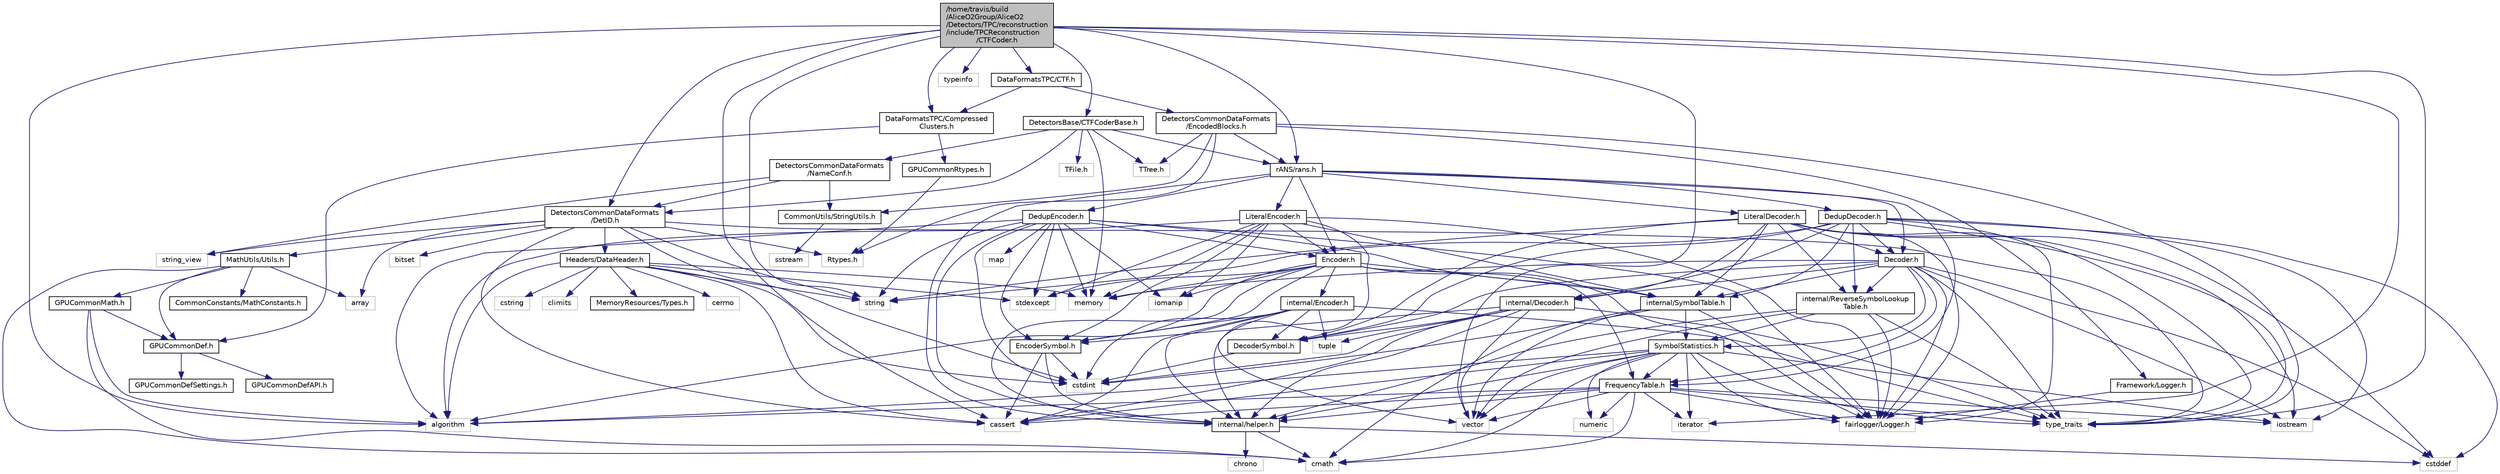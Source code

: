 digraph "/home/travis/build/AliceO2Group/AliceO2/Detectors/TPC/reconstruction/include/TPCReconstruction/CTFCoder.h"
{
 // INTERACTIVE_SVG=YES
  bgcolor="transparent";
  edge [fontname="Helvetica",fontsize="10",labelfontname="Helvetica",labelfontsize="10"];
  node [fontname="Helvetica",fontsize="10",shape=record];
  Node0 [label="/home/travis/build\l/AliceO2Group/AliceO2\l/Detectors/TPC/reconstruction\l/include/TPCReconstruction\l/CTFCoder.h",height=0.2,width=0.4,color="black", fillcolor="grey75", style="filled", fontcolor="black"];
  Node0 -> Node1 [color="midnightblue",fontsize="10",style="solid",fontname="Helvetica"];
  Node1 [label="algorithm",height=0.2,width=0.4,color="grey75"];
  Node0 -> Node2 [color="midnightblue",fontsize="10",style="solid",fontname="Helvetica"];
  Node2 [label="iterator",height=0.2,width=0.4,color="grey75"];
  Node0 -> Node3 [color="midnightblue",fontsize="10",style="solid",fontname="Helvetica"];
  Node3 [label="string",height=0.2,width=0.4,color="grey75"];
  Node0 -> Node4 [color="midnightblue",fontsize="10",style="solid",fontname="Helvetica"];
  Node4 [label="cassert",height=0.2,width=0.4,color="grey75"];
  Node0 -> Node5 [color="midnightblue",fontsize="10",style="solid",fontname="Helvetica"];
  Node5 [label="type_traits",height=0.2,width=0.4,color="grey75"];
  Node0 -> Node6 [color="midnightblue",fontsize="10",style="solid",fontname="Helvetica"];
  Node6 [label="typeinfo",height=0.2,width=0.4,color="grey75"];
  Node0 -> Node7 [color="midnightblue",fontsize="10",style="solid",fontname="Helvetica"];
  Node7 [label="vector",height=0.2,width=0.4,color="grey75"];
  Node0 -> Node8 [color="midnightblue",fontsize="10",style="solid",fontname="Helvetica"];
  Node8 [label="DataFormatsTPC/CTF.h",height=0.2,width=0.4,color="black",URL="$d8/d9c/TPC_2include_2DataFormatsTPC_2CTF_8h.html"];
  Node8 -> Node9 [color="midnightblue",fontsize="10",style="solid",fontname="Helvetica"];
  Node9 [label="DetectorsCommonDataFormats\l/EncodedBlocks.h",height=0.2,width=0.4,color="black",URL="$da/d91/EncodedBlocks_8h.html"];
  Node9 -> Node5 [color="midnightblue",fontsize="10",style="solid",fontname="Helvetica"];
  Node9 -> Node10 [color="midnightblue",fontsize="10",style="solid",fontname="Helvetica"];
  Node10 [label="Rtypes.h",height=0.2,width=0.4,color="grey75"];
  Node9 -> Node11 [color="midnightblue",fontsize="10",style="solid",fontname="Helvetica"];
  Node11 [label="rANS/rans.h",height=0.2,width=0.4,color="black",URL="$d4/de7/rans_8h.html",tooltip="header for public api "];
  Node11 -> Node12 [color="midnightblue",fontsize="10",style="solid",fontname="Helvetica"];
  Node12 [label="FrequencyTable.h",height=0.2,width=0.4,color="black",URL="$dd/d65/FrequencyTable_8h.html",tooltip="Histogram to depict frequencies of source symbols for rANS compression. "];
  Node12 -> Node1 [color="midnightblue",fontsize="10",style="solid",fontname="Helvetica"];
  Node12 -> Node4 [color="midnightblue",fontsize="10",style="solid",fontname="Helvetica"];
  Node12 -> Node13 [color="midnightblue",fontsize="10",style="solid",fontname="Helvetica"];
  Node13 [label="cmath",height=0.2,width=0.4,color="grey75"];
  Node12 -> Node14 [color="midnightblue",fontsize="10",style="solid",fontname="Helvetica"];
  Node14 [label="iostream",height=0.2,width=0.4,color="grey75"];
  Node12 -> Node2 [color="midnightblue",fontsize="10",style="solid",fontname="Helvetica"];
  Node12 -> Node15 [color="midnightblue",fontsize="10",style="solid",fontname="Helvetica"];
  Node15 [label="numeric",height=0.2,width=0.4,color="grey75"];
  Node12 -> Node5 [color="midnightblue",fontsize="10",style="solid",fontname="Helvetica"];
  Node12 -> Node7 [color="midnightblue",fontsize="10",style="solid",fontname="Helvetica"];
  Node12 -> Node16 [color="midnightblue",fontsize="10",style="solid",fontname="Helvetica"];
  Node16 [label="fairlogger/Logger.h",height=0.2,width=0.4,color="grey75"];
  Node12 -> Node17 [color="midnightblue",fontsize="10",style="solid",fontname="Helvetica"];
  Node17 [label="internal/helper.h",height=0.2,width=0.4,color="black",URL="$d4/da1/helper_8h.html",tooltip="various helper functions "];
  Node17 -> Node18 [color="midnightblue",fontsize="10",style="solid",fontname="Helvetica"];
  Node18 [label="cstddef",height=0.2,width=0.4,color="grey75"];
  Node17 -> Node13 [color="midnightblue",fontsize="10",style="solid",fontname="Helvetica"];
  Node17 -> Node19 [color="midnightblue",fontsize="10",style="solid",fontname="Helvetica"];
  Node19 [label="chrono",height=0.2,width=0.4,color="grey75"];
  Node11 -> Node20 [color="midnightblue",fontsize="10",style="solid",fontname="Helvetica"];
  Node20 [label="Encoder.h",height=0.2,width=0.4,color="black",URL="$dd/d74/Utilities_2rANS_2include_2rANS_2Encoder_8h.html"];
  Node20 -> Node21 [color="midnightblue",fontsize="10",style="solid",fontname="Helvetica"];
  Node21 [label="internal/Encoder.h",height=0.2,width=0.4,color="black",URL="$de/d8e/Utilities_2rANS_2include_2rANS_2internal_2Encoder_8h.html"];
  Node21 -> Node7 [color="midnightblue",fontsize="10",style="solid",fontname="Helvetica"];
  Node21 -> Node22 [color="midnightblue",fontsize="10",style="solid",fontname="Helvetica"];
  Node22 [label="cstdint",height=0.2,width=0.4,color="grey75"];
  Node21 -> Node4 [color="midnightblue",fontsize="10",style="solid",fontname="Helvetica"];
  Node21 -> Node5 [color="midnightblue",fontsize="10",style="solid",fontname="Helvetica"];
  Node21 -> Node23 [color="midnightblue",fontsize="10",style="solid",fontname="Helvetica"];
  Node23 [label="tuple",height=0.2,width=0.4,color="grey75"];
  Node21 -> Node24 [color="midnightblue",fontsize="10",style="solid",fontname="Helvetica"];
  Node24 [label="DecoderSymbol.h",height=0.2,width=0.4,color="black",URL="$d7/d99/DecoderSymbol_8h.html",tooltip="Structure containing all relevant information for decoding a rANS encoded symbol. ..."];
  Node24 -> Node22 [color="midnightblue",fontsize="10",style="solid",fontname="Helvetica"];
  Node21 -> Node25 [color="midnightblue",fontsize="10",style="solid",fontname="Helvetica"];
  Node25 [label="EncoderSymbol.h",height=0.2,width=0.4,color="black",URL="$d2/d53/EncoderSymbol_8h.html",tooltip="Structure containing all relevant information to encode a symbol. "];
  Node25 -> Node22 [color="midnightblue",fontsize="10",style="solid",fontname="Helvetica"];
  Node25 -> Node4 [color="midnightblue",fontsize="10",style="solid",fontname="Helvetica"];
  Node25 -> Node17 [color="midnightblue",fontsize="10",style="solid",fontname="Helvetica"];
  Node21 -> Node17 [color="midnightblue",fontsize="10",style="solid",fontname="Helvetica"];
  Node20 -> Node26 [color="midnightblue",fontsize="10",style="solid",fontname="Helvetica"];
  Node26 [label="memory",height=0.2,width=0.4,color="grey75"];
  Node20 -> Node1 [color="midnightblue",fontsize="10",style="solid",fontname="Helvetica"];
  Node20 -> Node27 [color="midnightblue",fontsize="10",style="solid",fontname="Helvetica"];
  Node27 [label="iomanip",height=0.2,width=0.4,color="grey75"];
  Node20 -> Node16 [color="midnightblue",fontsize="10",style="solid",fontname="Helvetica"];
  Node20 -> Node28 [color="midnightblue",fontsize="10",style="solid",fontname="Helvetica"];
  Node28 [label="stdexcept",height=0.2,width=0.4,color="grey75"];
  Node20 -> Node25 [color="midnightblue",fontsize="10",style="solid",fontname="Helvetica"];
  Node20 -> Node17 [color="midnightblue",fontsize="10",style="solid",fontname="Helvetica"];
  Node20 -> Node29 [color="midnightblue",fontsize="10",style="solid",fontname="Helvetica"];
  Node29 [label="internal/SymbolTable.h",height=0.2,width=0.4,color="black",URL="$d8/dd9/SymbolTable_8h.html",tooltip="Container for information needed to encode/decode a symbol of the alphabet. "];
  Node29 -> Node7 [color="midnightblue",fontsize="10",style="solid",fontname="Helvetica"];
  Node29 -> Node22 [color="midnightblue",fontsize="10",style="solid",fontname="Helvetica"];
  Node29 -> Node13 [color="midnightblue",fontsize="10",style="solid",fontname="Helvetica"];
  Node29 -> Node16 [color="midnightblue",fontsize="10",style="solid",fontname="Helvetica"];
  Node29 -> Node30 [color="midnightblue",fontsize="10",style="solid",fontname="Helvetica"];
  Node30 [label="SymbolStatistics.h",height=0.2,width=0.4,color="black",URL="$d0/d51/SymbolStatistics_8h.html",tooltip="Structure to depict the distribution of symbols in the source message. "];
  Node30 -> Node1 [color="midnightblue",fontsize="10",style="solid",fontname="Helvetica"];
  Node30 -> Node4 [color="midnightblue",fontsize="10",style="solid",fontname="Helvetica"];
  Node30 -> Node14 [color="midnightblue",fontsize="10",style="solid",fontname="Helvetica"];
  Node30 -> Node15 [color="midnightblue",fontsize="10",style="solid",fontname="Helvetica"];
  Node30 -> Node7 [color="midnightblue",fontsize="10",style="solid",fontname="Helvetica"];
  Node30 -> Node13 [color="midnightblue",fontsize="10",style="solid",fontname="Helvetica"];
  Node30 -> Node2 [color="midnightblue",fontsize="10",style="solid",fontname="Helvetica"];
  Node30 -> Node5 [color="midnightblue",fontsize="10",style="solid",fontname="Helvetica"];
  Node30 -> Node16 [color="midnightblue",fontsize="10",style="solid",fontname="Helvetica"];
  Node30 -> Node17 [color="midnightblue",fontsize="10",style="solid",fontname="Helvetica"];
  Node30 -> Node12 [color="midnightblue",fontsize="10",style="solid",fontname="Helvetica"];
  Node20 -> Node12 [color="midnightblue",fontsize="10",style="solid",fontname="Helvetica"];
  Node11 -> Node31 [color="midnightblue",fontsize="10",style="solid",fontname="Helvetica"];
  Node31 [label="Decoder.h",height=0.2,width=0.4,color="black",URL="$dc/d62/Utilities_2rANS_2include_2rANS_2Decoder_8h.html"];
  Node31 -> Node32 [color="midnightblue",fontsize="10",style="solid",fontname="Helvetica"];
  Node32 [label="internal/Decoder.h",height=0.2,width=0.4,color="black",URL="$d6/dfb/Utilities_2rANS_2include_2rANS_2internal_2Decoder_8h.html"];
  Node32 -> Node7 [color="midnightblue",fontsize="10",style="solid",fontname="Helvetica"];
  Node32 -> Node22 [color="midnightblue",fontsize="10",style="solid",fontname="Helvetica"];
  Node32 -> Node4 [color="midnightblue",fontsize="10",style="solid",fontname="Helvetica"];
  Node32 -> Node23 [color="midnightblue",fontsize="10",style="solid",fontname="Helvetica"];
  Node32 -> Node5 [color="midnightblue",fontsize="10",style="solid",fontname="Helvetica"];
  Node32 -> Node24 [color="midnightblue",fontsize="10",style="solid",fontname="Helvetica"];
  Node32 -> Node25 [color="midnightblue",fontsize="10",style="solid",fontname="Helvetica"];
  Node32 -> Node17 [color="midnightblue",fontsize="10",style="solid",fontname="Helvetica"];
  Node31 -> Node18 [color="midnightblue",fontsize="10",style="solid",fontname="Helvetica"];
  Node31 -> Node5 [color="midnightblue",fontsize="10",style="solid",fontname="Helvetica"];
  Node31 -> Node14 [color="midnightblue",fontsize="10",style="solid",fontname="Helvetica"];
  Node31 -> Node26 [color="midnightblue",fontsize="10",style="solid",fontname="Helvetica"];
  Node31 -> Node16 [color="midnightblue",fontsize="10",style="solid",fontname="Helvetica"];
  Node31 -> Node12 [color="midnightblue",fontsize="10",style="solid",fontname="Helvetica"];
  Node31 -> Node24 [color="midnightblue",fontsize="10",style="solid",fontname="Helvetica"];
  Node31 -> Node33 [color="midnightblue",fontsize="10",style="solid",fontname="Helvetica"];
  Node33 [label="internal/ReverseSymbolLookup\lTable.h",height=0.2,width=0.4,color="black",URL="$dc/d3b/ReverseSymbolLookupTable_8h.html",tooltip="Maps CDF back to source symbol - needed for the decoder. "];
  Node33 -> Node7 [color="midnightblue",fontsize="10",style="solid",fontname="Helvetica"];
  Node33 -> Node5 [color="midnightblue",fontsize="10",style="solid",fontname="Helvetica"];
  Node33 -> Node16 [color="midnightblue",fontsize="10",style="solid",fontname="Helvetica"];
  Node33 -> Node17 [color="midnightblue",fontsize="10",style="solid",fontname="Helvetica"];
  Node33 -> Node30 [color="midnightblue",fontsize="10",style="solid",fontname="Helvetica"];
  Node31 -> Node29 [color="midnightblue",fontsize="10",style="solid",fontname="Helvetica"];
  Node31 -> Node30 [color="midnightblue",fontsize="10",style="solid",fontname="Helvetica"];
  Node11 -> Node34 [color="midnightblue",fontsize="10",style="solid",fontname="Helvetica"];
  Node34 [label="DedupEncoder.h",height=0.2,width=0.4,color="black",URL="$d5/ddf/DedupEncoder_8h.html"];
  Node34 -> Node20 [color="midnightblue",fontsize="10",style="solid",fontname="Helvetica"];
  Node34 -> Node26 [color="midnightblue",fontsize="10",style="solid",fontname="Helvetica"];
  Node34 -> Node1 [color="midnightblue",fontsize="10",style="solid",fontname="Helvetica"];
  Node34 -> Node27 [color="midnightblue",fontsize="10",style="solid",fontname="Helvetica"];
  Node34 -> Node35 [color="midnightblue",fontsize="10",style="solid",fontname="Helvetica"];
  Node35 [label="map",height=0.2,width=0.4,color="grey75"];
  Node34 -> Node22 [color="midnightblue",fontsize="10",style="solid",fontname="Helvetica"];
  Node34 -> Node3 [color="midnightblue",fontsize="10",style="solid",fontname="Helvetica"];
  Node34 -> Node16 [color="midnightblue",fontsize="10",style="solid",fontname="Helvetica"];
  Node34 -> Node28 [color="midnightblue",fontsize="10",style="solid",fontname="Helvetica"];
  Node34 -> Node25 [color="midnightblue",fontsize="10",style="solid",fontname="Helvetica"];
  Node34 -> Node17 [color="midnightblue",fontsize="10",style="solid",fontname="Helvetica"];
  Node34 -> Node29 [color="midnightblue",fontsize="10",style="solid",fontname="Helvetica"];
  Node11 -> Node36 [color="midnightblue",fontsize="10",style="solid",fontname="Helvetica"];
  Node36 [label="DedupDecoder.h",height=0.2,width=0.4,color="black",URL="$da/da6/DedupDecoder_8h.html"];
  Node36 -> Node31 [color="midnightblue",fontsize="10",style="solid",fontname="Helvetica"];
  Node36 -> Node18 [color="midnightblue",fontsize="10",style="solid",fontname="Helvetica"];
  Node36 -> Node5 [color="midnightblue",fontsize="10",style="solid",fontname="Helvetica"];
  Node36 -> Node14 [color="midnightblue",fontsize="10",style="solid",fontname="Helvetica"];
  Node36 -> Node3 [color="midnightblue",fontsize="10",style="solid",fontname="Helvetica"];
  Node36 -> Node16 [color="midnightblue",fontsize="10",style="solid",fontname="Helvetica"];
  Node36 -> Node24 [color="midnightblue",fontsize="10",style="solid",fontname="Helvetica"];
  Node36 -> Node33 [color="midnightblue",fontsize="10",style="solid",fontname="Helvetica"];
  Node36 -> Node29 [color="midnightblue",fontsize="10",style="solid",fontname="Helvetica"];
  Node36 -> Node32 [color="midnightblue",fontsize="10",style="solid",fontname="Helvetica"];
  Node11 -> Node37 [color="midnightblue",fontsize="10",style="solid",fontname="Helvetica"];
  Node37 [label="LiteralEncoder.h",height=0.2,width=0.4,color="black",URL="$d9/de1/LiteralEncoder_8h.html"];
  Node37 -> Node20 [color="midnightblue",fontsize="10",style="solid",fontname="Helvetica"];
  Node37 -> Node26 [color="midnightblue",fontsize="10",style="solid",fontname="Helvetica"];
  Node37 -> Node1 [color="midnightblue",fontsize="10",style="solid",fontname="Helvetica"];
  Node37 -> Node27 [color="midnightblue",fontsize="10",style="solid",fontname="Helvetica"];
  Node37 -> Node16 [color="midnightblue",fontsize="10",style="solid",fontname="Helvetica"];
  Node37 -> Node28 [color="midnightblue",fontsize="10",style="solid",fontname="Helvetica"];
  Node37 -> Node25 [color="midnightblue",fontsize="10",style="solid",fontname="Helvetica"];
  Node37 -> Node17 [color="midnightblue",fontsize="10",style="solid",fontname="Helvetica"];
  Node37 -> Node29 [color="midnightblue",fontsize="10",style="solid",fontname="Helvetica"];
  Node11 -> Node38 [color="midnightblue",fontsize="10",style="solid",fontname="Helvetica"];
  Node38 [label="LiteralDecoder.h",height=0.2,width=0.4,color="black",URL="$df/dfe/LiteralDecoder_8h.html"];
  Node38 -> Node31 [color="midnightblue",fontsize="10",style="solid",fontname="Helvetica"];
  Node38 -> Node18 [color="midnightblue",fontsize="10",style="solid",fontname="Helvetica"];
  Node38 -> Node5 [color="midnightblue",fontsize="10",style="solid",fontname="Helvetica"];
  Node38 -> Node14 [color="midnightblue",fontsize="10",style="solid",fontname="Helvetica"];
  Node38 -> Node3 [color="midnightblue",fontsize="10",style="solid",fontname="Helvetica"];
  Node38 -> Node16 [color="midnightblue",fontsize="10",style="solid",fontname="Helvetica"];
  Node38 -> Node24 [color="midnightblue",fontsize="10",style="solid",fontname="Helvetica"];
  Node38 -> Node33 [color="midnightblue",fontsize="10",style="solid",fontname="Helvetica"];
  Node38 -> Node29 [color="midnightblue",fontsize="10",style="solid",fontname="Helvetica"];
  Node38 -> Node32 [color="midnightblue",fontsize="10",style="solid",fontname="Helvetica"];
  Node11 -> Node17 [color="midnightblue",fontsize="10",style="solid",fontname="Helvetica"];
  Node9 -> Node39 [color="midnightblue",fontsize="10",style="solid",fontname="Helvetica"];
  Node39 [label="TTree.h",height=0.2,width=0.4,color="grey75"];
  Node9 -> Node40 [color="midnightblue",fontsize="10",style="solid",fontname="Helvetica"];
  Node40 [label="CommonUtils/StringUtils.h",height=0.2,width=0.4,color="black",URL="$d4/d8f/StringUtils_8h.html"];
  Node40 -> Node41 [color="midnightblue",fontsize="10",style="solid",fontname="Helvetica"];
  Node41 [label="sstream",height=0.2,width=0.4,color="grey75"];
  Node9 -> Node42 [color="midnightblue",fontsize="10",style="solid",fontname="Helvetica"];
  Node42 [label="Framework/Logger.h",height=0.2,width=0.4,color="black",URL="$dd/da4/Logger_8h.html"];
  Node42 -> Node16 [color="midnightblue",fontsize="10",style="solid",fontname="Helvetica"];
  Node8 -> Node43 [color="midnightblue",fontsize="10",style="solid",fontname="Helvetica"];
  Node43 [label="DataFormatsTPC/Compressed\lClusters.h",height=0.2,width=0.4,color="black",URL="$d2/d7d/CompressedClusters_8h.html",tooltip="Container to store compressed TPC cluster data. "];
  Node43 -> Node44 [color="midnightblue",fontsize="10",style="solid",fontname="Helvetica"];
  Node44 [label="GPUCommonDef.h",height=0.2,width=0.4,color="black",URL="$df/d21/GPUCommonDef_8h.html"];
  Node44 -> Node45 [color="midnightblue",fontsize="10",style="solid",fontname="Helvetica"];
  Node45 [label="GPUCommonDefSettings.h",height=0.2,width=0.4,color="black",URL="$d5/d93/GPUCommonDefSettings_8h.html"];
  Node44 -> Node46 [color="midnightblue",fontsize="10",style="solid",fontname="Helvetica"];
  Node46 [label="GPUCommonDefAPI.h",height=0.2,width=0.4,color="black",URL="$da/d5a/GPUCommonDefAPI_8h.html"];
  Node43 -> Node47 [color="midnightblue",fontsize="10",style="solid",fontname="Helvetica"];
  Node47 [label="GPUCommonRtypes.h",height=0.2,width=0.4,color="black",URL="$d2/d45/GPUCommonRtypes_8h.html"];
  Node47 -> Node10 [color="midnightblue",fontsize="10",style="solid",fontname="Helvetica"];
  Node0 -> Node43 [color="midnightblue",fontsize="10",style="solid",fontname="Helvetica"];
  Node0 -> Node48 [color="midnightblue",fontsize="10",style="solid",fontname="Helvetica"];
  Node48 [label="DetectorsCommonDataFormats\l/DetID.h",height=0.2,width=0.4,color="black",URL="$d6/d31/DetID_8h.html"];
  Node48 -> Node10 [color="midnightblue",fontsize="10",style="solid",fontname="Helvetica"];
  Node48 -> Node49 [color="midnightblue",fontsize="10",style="solid",fontname="Helvetica"];
  Node49 [label="array",height=0.2,width=0.4,color="grey75"];
  Node48 -> Node50 [color="midnightblue",fontsize="10",style="solid",fontname="Helvetica"];
  Node50 [label="bitset",height=0.2,width=0.4,color="grey75"];
  Node48 -> Node4 [color="midnightblue",fontsize="10",style="solid",fontname="Helvetica"];
  Node48 -> Node22 [color="midnightblue",fontsize="10",style="solid",fontname="Helvetica"];
  Node48 -> Node51 [color="midnightblue",fontsize="10",style="solid",fontname="Helvetica"];
  Node51 [label="string_view",height=0.2,width=0.4,color="grey75"];
  Node48 -> Node3 [color="midnightblue",fontsize="10",style="solid",fontname="Helvetica"];
  Node48 -> Node5 [color="midnightblue",fontsize="10",style="solid",fontname="Helvetica"];
  Node48 -> Node52 [color="midnightblue",fontsize="10",style="solid",fontname="Helvetica"];
  Node52 [label="MathUtils/Utils.h",height=0.2,width=0.4,color="black",URL="$d9/d52/Common_2MathUtils_2include_2MathUtils_2Utils_8h.html"];
  Node52 -> Node49 [color="midnightblue",fontsize="10",style="solid",fontname="Helvetica"];
  Node52 -> Node13 [color="midnightblue",fontsize="10",style="solid",fontname="Helvetica"];
  Node52 -> Node44 [color="midnightblue",fontsize="10",style="solid",fontname="Helvetica"];
  Node52 -> Node53 [color="midnightblue",fontsize="10",style="solid",fontname="Helvetica"];
  Node53 [label="GPUCommonMath.h",height=0.2,width=0.4,color="black",URL="$d6/da2/GPUCommonMath_8h.html"];
  Node53 -> Node44 [color="midnightblue",fontsize="10",style="solid",fontname="Helvetica"];
  Node53 -> Node13 [color="midnightblue",fontsize="10",style="solid",fontname="Helvetica"];
  Node53 -> Node1 [color="midnightblue",fontsize="10",style="solid",fontname="Helvetica"];
  Node52 -> Node54 [color="midnightblue",fontsize="10",style="solid",fontname="Helvetica"];
  Node54 [label="CommonConstants/MathConstants.h",height=0.2,width=0.4,color="black",URL="$d6/d84/MathConstants_8h.html",tooltip="useful math constants "];
  Node48 -> Node55 [color="midnightblue",fontsize="10",style="solid",fontname="Helvetica"];
  Node55 [label="Headers/DataHeader.h",height=0.2,width=0.4,color="black",URL="$dc/dcd/DataHeader_8h.html"];
  Node55 -> Node22 [color="midnightblue",fontsize="10",style="solid",fontname="Helvetica"];
  Node55 -> Node26 [color="midnightblue",fontsize="10",style="solid",fontname="Helvetica"];
  Node55 -> Node4 [color="midnightblue",fontsize="10",style="solid",fontname="Helvetica"];
  Node55 -> Node56 [color="midnightblue",fontsize="10",style="solid",fontname="Helvetica"];
  Node56 [label="cstring",height=0.2,width=0.4,color="grey75"];
  Node55 -> Node1 [color="midnightblue",fontsize="10",style="solid",fontname="Helvetica"];
  Node55 -> Node28 [color="midnightblue",fontsize="10",style="solid",fontname="Helvetica"];
  Node55 -> Node3 [color="midnightblue",fontsize="10",style="solid",fontname="Helvetica"];
  Node55 -> Node57 [color="midnightblue",fontsize="10",style="solid",fontname="Helvetica"];
  Node57 [label="climits",height=0.2,width=0.4,color="grey75"];
  Node55 -> Node58 [color="midnightblue",fontsize="10",style="solid",fontname="Helvetica"];
  Node58 [label="MemoryResources/Types.h",height=0.2,width=0.4,color="black",URL="$d7/df8/Types_8h.html"];
  Node55 -> Node59 [color="midnightblue",fontsize="10",style="solid",fontname="Helvetica"];
  Node59 [label="cerrno",height=0.2,width=0.4,color="grey75"];
  Node0 -> Node60 [color="midnightblue",fontsize="10",style="solid",fontname="Helvetica"];
  Node60 [label="DetectorsBase/CTFCoderBase.h",height=0.2,width=0.4,color="black",URL="$d4/dbb/CTFCoderBase_8h.html",tooltip="Declarations for CTFCoderBase class (support of external dictionaries) "];
  Node60 -> Node26 [color="midnightblue",fontsize="10",style="solid",fontname="Helvetica"];
  Node60 -> Node61 [color="midnightblue",fontsize="10",style="solid",fontname="Helvetica"];
  Node61 [label="TFile.h",height=0.2,width=0.4,color="grey75"];
  Node60 -> Node39 [color="midnightblue",fontsize="10",style="solid",fontname="Helvetica"];
  Node60 -> Node48 [color="midnightblue",fontsize="10",style="solid",fontname="Helvetica"];
  Node60 -> Node62 [color="midnightblue",fontsize="10",style="solid",fontname="Helvetica"];
  Node62 [label="DetectorsCommonDataFormats\l/NameConf.h",height=0.2,width=0.4,color="black",URL="$d7/d61/NameConf_8h.html",tooltip="Definition of the Names Generator class. "];
  Node62 -> Node48 [color="midnightblue",fontsize="10",style="solid",fontname="Helvetica"];
  Node62 -> Node40 [color="midnightblue",fontsize="10",style="solid",fontname="Helvetica"];
  Node62 -> Node51 [color="midnightblue",fontsize="10",style="solid",fontname="Helvetica"];
  Node60 -> Node11 [color="midnightblue",fontsize="10",style="solid",fontname="Helvetica"];
  Node0 -> Node11 [color="midnightblue",fontsize="10",style="solid",fontname="Helvetica"];
}
